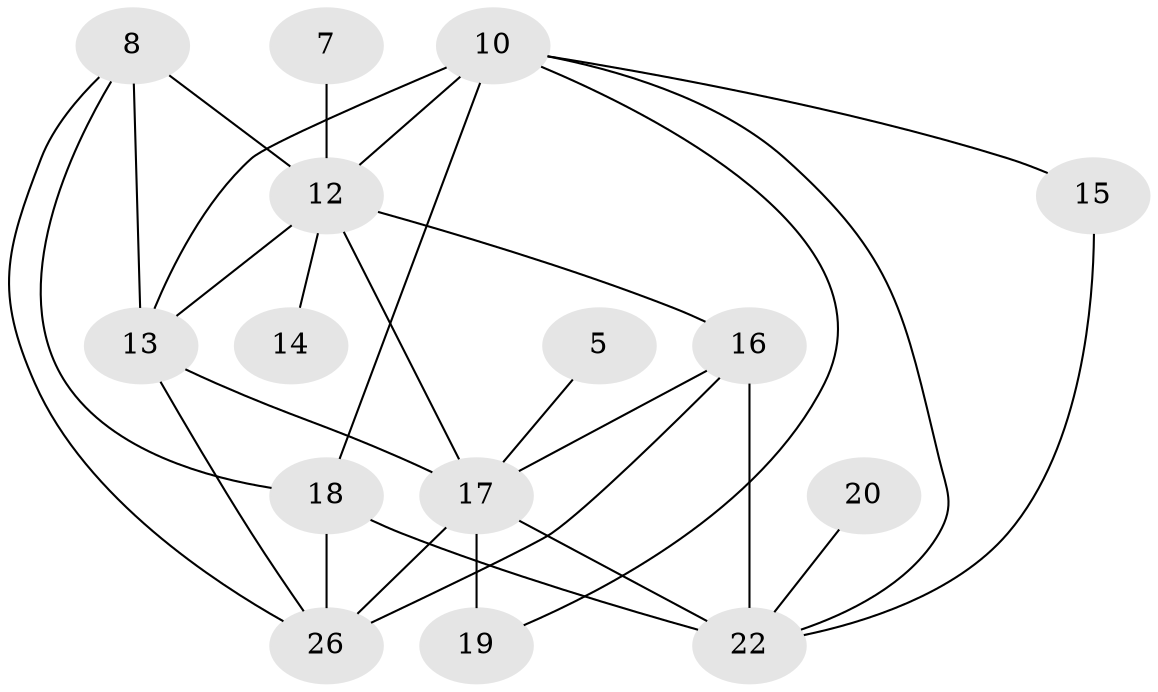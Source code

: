 // original degree distribution, {0: 0.12048192771084337, 2: 0.2891566265060241, 1: 0.21686746987951808, 3: 0.18072289156626506, 6: 0.04819277108433735, 5: 0.07228915662650602, 4: 0.060240963855421686, 7: 0.012048192771084338}
// Generated by graph-tools (version 1.1) at 2025/35/03/04/25 23:35:55]
// undirected, 15 vertices, 28 edges
graph export_dot {
  node [color=gray90,style=filled];
  5;
  7;
  8;
  10;
  12;
  13;
  14;
  15;
  16;
  17;
  18;
  19;
  20;
  22;
  26;
  5 -- 17 [weight=1.0];
  7 -- 12 [weight=2.0];
  8 -- 12 [weight=2.0];
  8 -- 13 [weight=1.0];
  8 -- 18 [weight=1.0];
  8 -- 26 [weight=1.0];
  10 -- 12 [weight=1.0];
  10 -- 13 [weight=1.0];
  10 -- 15 [weight=1.0];
  10 -- 18 [weight=1.0];
  10 -- 19 [weight=1.0];
  10 -- 22 [weight=1.0];
  12 -- 13 [weight=1.0];
  12 -- 14 [weight=1.0];
  12 -- 16 [weight=1.0];
  12 -- 17 [weight=1.0];
  13 -- 17 [weight=2.0];
  13 -- 26 [weight=1.0];
  15 -- 22 [weight=1.0];
  16 -- 17 [weight=1.0];
  16 -- 22 [weight=2.0];
  16 -- 26 [weight=1.0];
  17 -- 19 [weight=2.0];
  17 -- 22 [weight=2.0];
  17 -- 26 [weight=1.0];
  18 -- 22 [weight=1.0];
  18 -- 26 [weight=1.0];
  20 -- 22 [weight=1.0];
}
